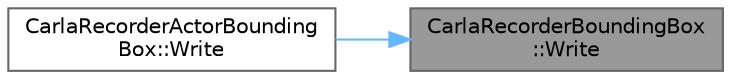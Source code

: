 digraph "CarlaRecorderBoundingBox::Write"
{
 // INTERACTIVE_SVG=YES
 // LATEX_PDF_SIZE
  bgcolor="transparent";
  edge [fontname=Helvetica,fontsize=10,labelfontname=Helvetica,labelfontsize=10];
  node [fontname=Helvetica,fontsize=10,shape=box,height=0.2,width=0.4];
  rankdir="RL";
  Node1 [id="Node000001",label="CarlaRecorderBoundingBox\l::Write",height=0.2,width=0.4,color="gray40", fillcolor="grey60", style="filled", fontcolor="black",tooltip=" "];
  Node1 -> Node2 [id="edge1_Node000001_Node000002",dir="back",color="steelblue1",style="solid",tooltip=" "];
  Node2 [id="Node000002",label="CarlaRecorderActorBounding\lBox::Write",height=0.2,width=0.4,color="grey40", fillcolor="white", style="filled",URL="$dc/d9c/structCarlaRecorderActorBoundingBox.html#a9eb7a5ebc98d4e29c3ae8241e1d07e2f",tooltip=" "];
}
